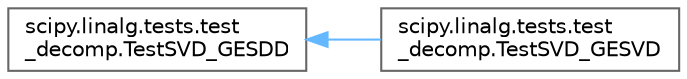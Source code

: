 digraph "Graphical Class Hierarchy"
{
 // LATEX_PDF_SIZE
  bgcolor="transparent";
  edge [fontname=Helvetica,fontsize=10,labelfontname=Helvetica,labelfontsize=10];
  node [fontname=Helvetica,fontsize=10,shape=box,height=0.2,width=0.4];
  rankdir="LR";
  Node0 [id="Node000000",label="scipy.linalg.tests.test\l_decomp.TestSVD_GESDD",height=0.2,width=0.4,color="grey40", fillcolor="white", style="filled",URL="$d6/d5a/classscipy_1_1linalg_1_1tests_1_1test__decomp_1_1TestSVD__GESDD.html",tooltip=" "];
  Node0 -> Node1 [id="edge5164_Node000000_Node000001",dir="back",color="steelblue1",style="solid",tooltip=" "];
  Node1 [id="Node000001",label="scipy.linalg.tests.test\l_decomp.TestSVD_GESVD",height=0.2,width=0.4,color="grey40", fillcolor="white", style="filled",URL="$dd/d94/classscipy_1_1linalg_1_1tests_1_1test__decomp_1_1TestSVD__GESVD.html",tooltip=" "];
}

